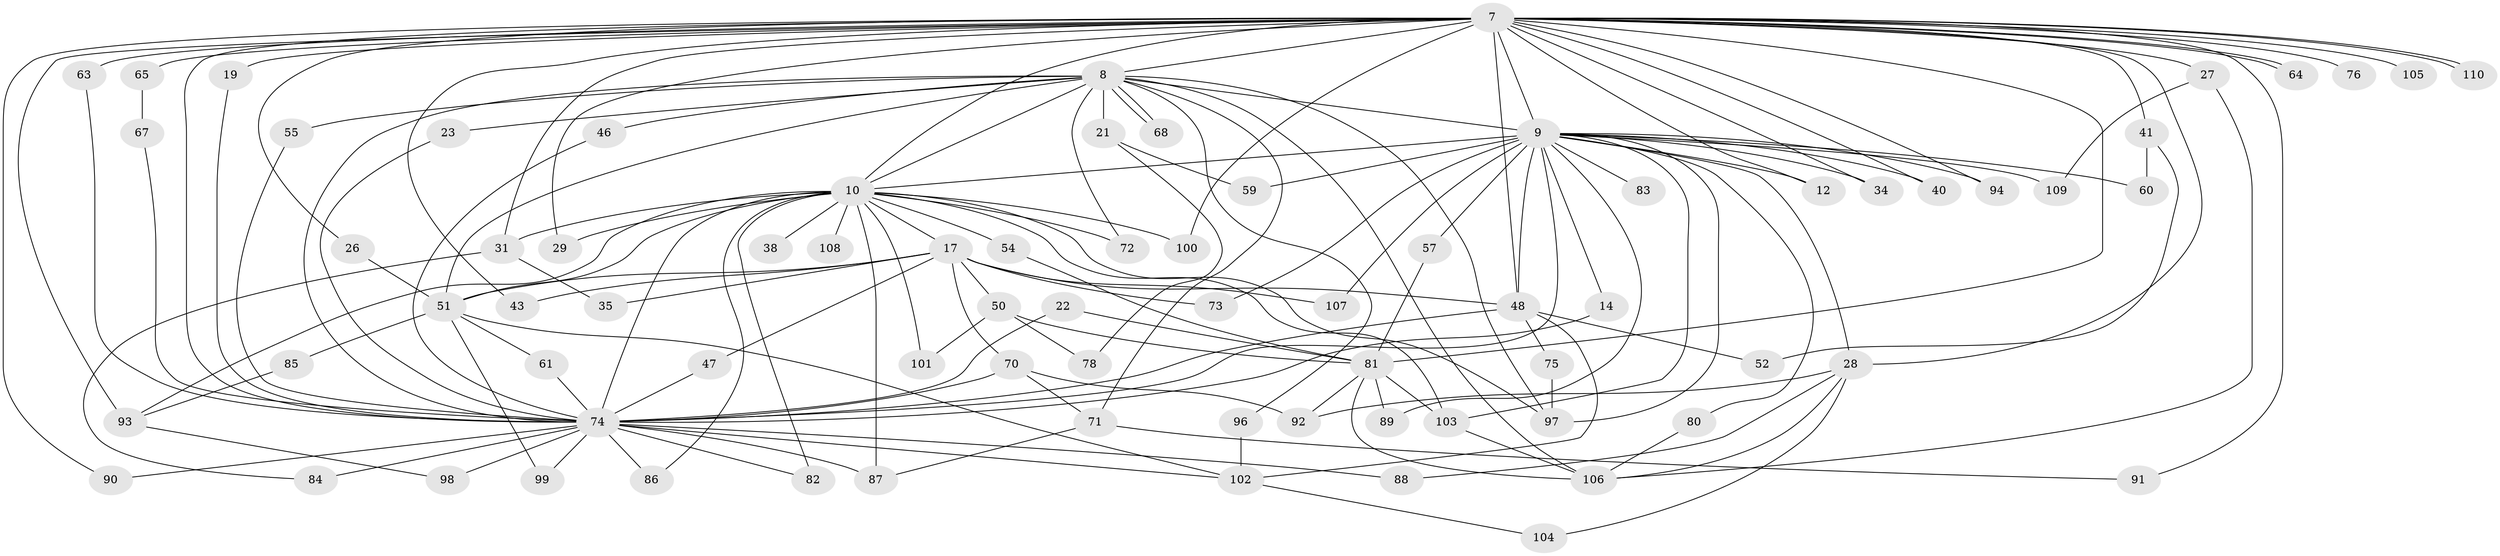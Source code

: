 // original degree distribution, {22: 0.02727272727272727, 18: 0.01818181818181818, 26: 0.00909090909090909, 16: 0.00909090909090909, 28: 0.00909090909090909, 17: 0.00909090909090909, 20: 0.00909090909090909, 6: 0.01818181818181818, 2: 0.6090909090909091, 3: 0.1, 7: 0.01818181818181818, 4: 0.10909090909090909, 10: 0.01818181818181818, 5: 0.03636363636363636}
// Generated by graph-tools (version 1.1) at 2025/47/03/04/25 21:47:37]
// undirected, 77 vertices, 154 edges
graph export_dot {
graph [start="1"]
  node [color=gray90,style=filled];
  7 [super="+4"];
  8 [super="+6"];
  9 [super="+1"];
  10 [super="+3"];
  12;
  14;
  17 [super="+16"];
  19;
  21;
  22;
  23;
  26;
  27;
  28 [super="+25"];
  29;
  31;
  34;
  35;
  38;
  40;
  41;
  43;
  46;
  47;
  48 [super="+33+45"];
  50;
  51 [super="+39"];
  52;
  54;
  55;
  57;
  59;
  60;
  61;
  63;
  64;
  65;
  67;
  68;
  70 [super="+36"];
  71;
  72;
  73;
  74 [super="+37+5"];
  75;
  76;
  78;
  80;
  81 [super="+18+20"];
  82;
  83 [super="+58"];
  84;
  85;
  86;
  87 [super="+56"];
  88;
  89;
  90;
  91;
  92 [super="+66"];
  93 [super="+42"];
  94;
  96;
  97 [super="+49"];
  98 [super="+13"];
  99;
  100;
  101 [super="+77"];
  102 [super="+79"];
  103 [super="+53"];
  104;
  105;
  106 [super="+62+95"];
  107;
  108;
  109;
  110;
  7 -- 8 [weight=4];
  7 -- 9 [weight=4];
  7 -- 10 [weight=4];
  7 -- 19;
  7 -- 26;
  7 -- 27 [weight=2];
  7 -- 31;
  7 -- 40;
  7 -- 41 [weight=2];
  7 -- 63;
  7 -- 64;
  7 -- 64;
  7 -- 65 [weight=2];
  7 -- 76 [weight=2];
  7 -- 81 [weight=4];
  7 -- 90;
  7 -- 91;
  7 -- 105 [weight=2];
  7 -- 110;
  7 -- 110;
  7 -- 12;
  7 -- 29;
  7 -- 94;
  7 -- 34;
  7 -- 100;
  7 -- 43;
  7 -- 28;
  7 -- 93 [weight=2];
  7 -- 74 [weight=5];
  7 -- 48;
  8 -- 9 [weight=4];
  8 -- 10 [weight=4];
  8 -- 21 [weight=2];
  8 -- 51 [weight=3];
  8 -- 68;
  8 -- 68;
  8 -- 71;
  8 -- 72;
  8 -- 23;
  8 -- 96;
  8 -- 46;
  8 -- 55;
  8 -- 97;
  8 -- 74 [weight=4];
  8 -- 106;
  9 -- 10 [weight=4];
  9 -- 59;
  9 -- 80;
  9 -- 89;
  9 -- 97 [weight=2];
  9 -- 107;
  9 -- 109;
  9 -- 83 [weight=3];
  9 -- 73;
  9 -- 12;
  9 -- 14;
  9 -- 28 [weight=2];
  9 -- 94;
  9 -- 34;
  9 -- 40;
  9 -- 57;
  9 -- 60;
  9 -- 74 [weight=5];
  9 -- 48 [weight=2];
  9 -- 103;
  10 -- 38 [weight=2];
  10 -- 54;
  10 -- 72;
  10 -- 100;
  10 -- 108 [weight=2];
  10 -- 17 [weight=2];
  10 -- 82;
  10 -- 86;
  10 -- 93 [weight=2];
  10 -- 29;
  10 -- 31;
  10 -- 101 [weight=2];
  10 -- 103 [weight=2];
  10 -- 51;
  10 -- 97;
  10 -- 74 [weight=4];
  10 -- 87;
  14 -- 74;
  17 -- 35;
  17 -- 43;
  17 -- 47;
  17 -- 50;
  17 -- 73;
  17 -- 107;
  17 -- 70;
  17 -- 51;
  17 -- 48 [weight=2];
  19 -- 74;
  21 -- 59;
  21 -- 78;
  22 -- 81;
  22 -- 74;
  23 -- 74;
  26 -- 51;
  27 -- 109;
  27 -- 106;
  28 -- 104;
  28 -- 88;
  28 -- 106;
  28 -- 92;
  31 -- 35;
  31 -- 84;
  41 -- 52;
  41 -- 60;
  46 -- 74;
  47 -- 74;
  48 -- 74;
  48 -- 52;
  48 -- 75;
  48 -- 102;
  50 -- 78;
  50 -- 101;
  50 -- 81;
  51 -- 61;
  51 -- 99;
  51 -- 85;
  51 -- 102;
  54 -- 81;
  55 -- 74;
  57 -- 81;
  61 -- 74;
  63 -- 74;
  65 -- 67;
  67 -- 74;
  70 -- 71;
  70 -- 74 [weight=2];
  70 -- 92;
  71 -- 87;
  71 -- 91;
  74 -- 82;
  74 -- 88;
  74 -- 84;
  74 -- 86;
  74 -- 90;
  74 -- 98;
  74 -- 99;
  74 -- 102;
  74 -- 87;
  75 -- 97;
  80 -- 106;
  81 -- 106;
  81 -- 89;
  81 -- 92;
  81 -- 103;
  85 -- 93;
  93 -- 98;
  96 -- 102;
  102 -- 104;
  103 -- 106;
}

